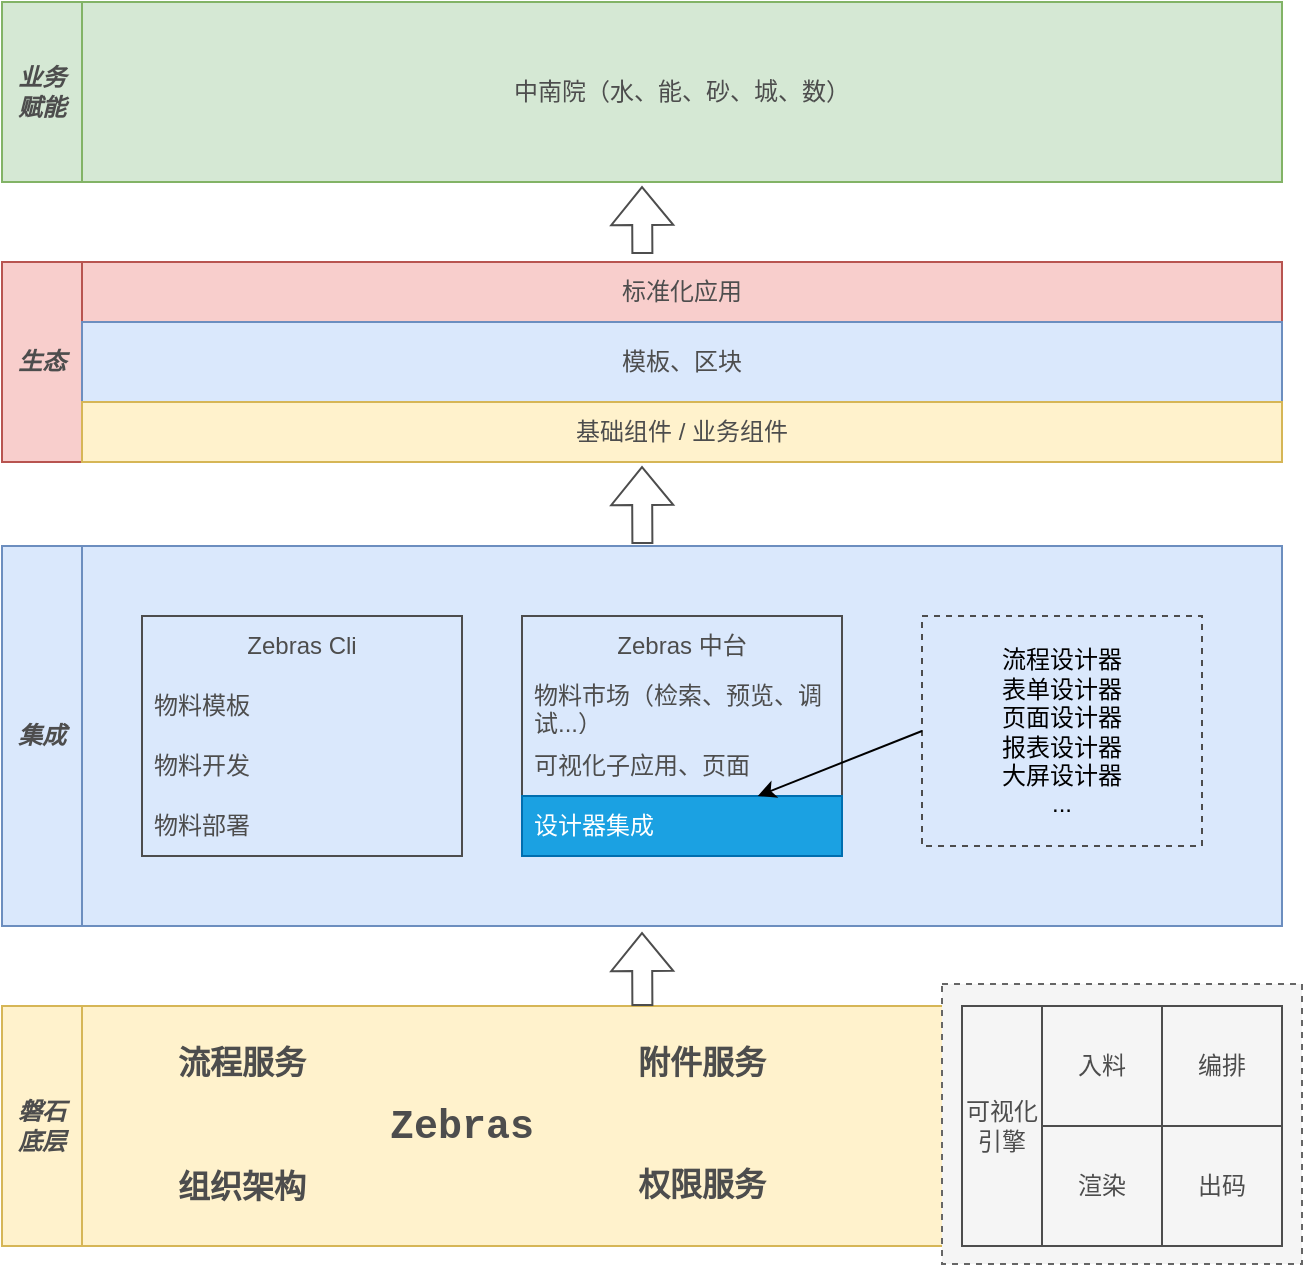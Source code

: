 <mxfile version="24.0.1" type="github">
  <diagram name="第 1 页" id="FYaY93_kECnBv3qDTOOK">
    <mxGraphModel dx="1195" dy="658" grid="1" gridSize="10" guides="1" tooltips="1" connect="1" arrows="1" fold="1" page="1" pageScale="1" pageWidth="827" pageHeight="1169" math="0" shadow="0">
      <root>
        <mxCell id="0" />
        <mxCell id="1" parent="0" />
        <mxCell id="-Rb-8ywxMS3bpJXiGhbe-8" value="" style="rounded=0;whiteSpace=wrap;html=1;shadow=0;glass=0;swimlaneLine=0;fillColor=#dae8fc;strokeColor=#6c8ebf;fontColor=#4D4D4D;textShadow=0;" parent="1" vertex="1">
          <mxGeometry x="160" y="560" width="600" height="190" as="geometry" />
        </mxCell>
        <mxCell id="-Rb-8ywxMS3bpJXiGhbe-6" value="" style="rounded=0;whiteSpace=wrap;html=1;shadow=0;glass=0;swimlaneLine=0;fillColor=#fff2cc;strokeColor=#d6b656;fontColor=#4D4D4D;textShadow=0;" parent="1" vertex="1">
          <mxGeometry x="160" y="790" width="600" height="120" as="geometry" />
        </mxCell>
        <mxCell id="Svt1MzAUU_VGe3PN_ZE4-6" value="" style="rounded=0;whiteSpace=wrap;html=1;dashed=1;fillColor=#f5f5f5;fontColor=#4D4D4D;strokeColor=#666666;glass=0;shadow=0;swimlaneLine=0;textShadow=0;" parent="1" vertex="1">
          <mxGeometry x="590" y="779" width="180" height="140" as="geometry" />
        </mxCell>
        <mxCell id="-Rb-8ywxMS3bpJXiGhbe-7" value="磐石&lt;div&gt;底层&lt;/div&gt;" style="rounded=0;whiteSpace=wrap;html=1;shadow=0;glass=0;swimlaneLine=0;fillColor=#fff2cc;strokeColor=#d6b656;fontStyle=3;fontColor=#4D4D4D;textShadow=0;" parent="1" vertex="1">
          <mxGeometry x="120" y="790" width="40" height="120" as="geometry" />
        </mxCell>
        <mxCell id="-Rb-8ywxMS3bpJXiGhbe-9" value="集成" style="rounded=0;whiteSpace=wrap;html=1;shadow=0;glass=0;swimlaneLine=0;fillColor=#dae8fc;strokeColor=#6c8ebf;fontStyle=3;fontColor=#4D4D4D;textShadow=0;" parent="1" vertex="1">
          <mxGeometry x="120" y="560" width="40" height="190" as="geometry" />
        </mxCell>
        <mxCell id="-Rb-8ywxMS3bpJXiGhbe-11" value="" style="rounded=0;whiteSpace=wrap;html=1;shadow=0;glass=0;swimlaneLine=0;fontColor=#4D4D4D;textShadow=0;" parent="1" vertex="1">
          <mxGeometry x="160" y="418" width="600" height="100" as="geometry" />
        </mxCell>
        <mxCell id="-Rb-8ywxMS3bpJXiGhbe-12" value="生态" style="rounded=0;whiteSpace=wrap;html=1;shadow=0;glass=0;swimlaneLine=0;fillColor=#f8cecc;strokeColor=#b85450;fontStyle=3;fontColor=#4D4D4D;textShadow=0;" parent="1" vertex="1">
          <mxGeometry x="120" y="418" width="40" height="100" as="geometry" />
        </mxCell>
        <mxCell id="-Rb-8ywxMS3bpJXiGhbe-13" value="中南院（水、能、砂、城、数）" style="rounded=0;whiteSpace=wrap;html=1;shadow=0;glass=0;swimlaneLine=0;fillColor=#d5e8d4;strokeColor=#82b366;fontColor=#4D4D4D;textShadow=0;" parent="1" vertex="1">
          <mxGeometry x="160" y="288" width="600" height="90" as="geometry" />
        </mxCell>
        <mxCell id="-Rb-8ywxMS3bpJXiGhbe-14" value="业务&lt;div&gt;赋能&lt;/div&gt;" style="rounded=0;whiteSpace=wrap;html=1;shadow=0;glass=0;swimlaneLine=0;fillColor=#d5e8d4;strokeColor=#82b366;fontStyle=3;fontColor=#4D4D4D;textShadow=0;" parent="1" vertex="1">
          <mxGeometry x="120" y="288" width="40" height="90" as="geometry" />
        </mxCell>
        <mxCell id="-Rb-8ywxMS3bpJXiGhbe-17" value="Zebras" style="text;html=1;align=center;verticalAlign=middle;whiteSpace=wrap;rounded=0;fontStyle=1;fontSize=20;fontFamily=Courier New;shadow=0;glass=0;swimlaneLine=0;fontColor=#4D4D4D;textShadow=0;" parent="1" vertex="1">
          <mxGeometry x="310" y="835.75" width="80" height="28.5" as="geometry" />
        </mxCell>
        <mxCell id="-Rb-8ywxMS3bpJXiGhbe-23" value="编排" style="rounded=0;whiteSpace=wrap;html=1;shadow=0;glass=0;swimlaneLine=0;fillColor=none;fontColor=#4D4D4D;strokeColor=#4D4D4D;textShadow=0;" parent="1" vertex="1">
          <mxGeometry x="700" y="790" width="60" height="60" as="geometry" />
        </mxCell>
        <mxCell id="-Rb-8ywxMS3bpJXiGhbe-24" value="出码" style="rounded=0;whiteSpace=wrap;html=1;shadow=0;glass=0;swimlaneLine=0;fillColor=none;fontColor=#4D4D4D;strokeColor=#4D4D4D;textShadow=0;" parent="1" vertex="1">
          <mxGeometry x="700" y="850" width="60" height="60" as="geometry" />
        </mxCell>
        <mxCell id="-Rb-8ywxMS3bpJXiGhbe-25" value="入料" style="rounded=0;whiteSpace=wrap;html=1;shadow=0;glass=0;swimlaneLine=0;fillColor=none;fontColor=#4D4D4D;strokeColor=#4D4D4D;textShadow=0;" parent="1" vertex="1">
          <mxGeometry x="640" y="790" width="60" height="60" as="geometry" />
        </mxCell>
        <mxCell id="-Rb-8ywxMS3bpJXiGhbe-26" value="渲染" style="rounded=0;whiteSpace=wrap;html=1;shadow=0;glass=0;swimlaneLine=0;fillColor=none;fontColor=#4D4D4D;strokeColor=#4D4D4D;textShadow=0;" parent="1" vertex="1">
          <mxGeometry x="640" y="850" width="60" height="60" as="geometry" />
        </mxCell>
        <mxCell id="-Rb-8ywxMS3bpJXiGhbe-27" value="可视化引擎" style="rounded=0;whiteSpace=wrap;html=1;shadow=0;glass=0;swimlaneLine=0;fillColor=none;fontColor=#4D4D4D;strokeColor=#4D4D4D;textShadow=0;" parent="1" vertex="1">
          <mxGeometry x="600" y="790" width="40" height="120" as="geometry" />
        </mxCell>
        <mxCell id="-Rb-8ywxMS3bpJXiGhbe-29" value="" style="rounded=0;whiteSpace=wrap;html=1;shadow=0;glass=0;swimlaneLine=0;fillColor=none;fontColor=#4D4D4D;strokeColor=#4D4D4D;textShadow=0;" parent="1" vertex="1">
          <mxGeometry x="640" y="790" width="120" height="120" as="geometry" />
        </mxCell>
        <mxCell id="-Rb-8ywxMS3bpJXiGhbe-30" value="Zebras Cli" style="swimlane;fontStyle=0;childLayout=stackLayout;horizontal=1;startSize=30;horizontalStack=0;resizeParent=1;resizeParentMax=0;resizeLast=0;collapsible=1;marginBottom=0;whiteSpace=wrap;html=1;shadow=0;glass=0;rounded=0;swimlaneLine=0;fontColor=#4D4D4D;fillColor=none;strokeColor=#4D4D4D;textShadow=0;" parent="1" vertex="1">
          <mxGeometry x="190" y="595" width="160" height="120" as="geometry">
            <mxRectangle x="180" y="540" width="60" height="30" as="alternateBounds" />
          </mxGeometry>
        </mxCell>
        <mxCell id="-Rb-8ywxMS3bpJXiGhbe-31" value="物料模板" style="text;strokeColor=none;fillColor=none;align=left;verticalAlign=middle;spacingLeft=4;spacingRight=4;overflow=hidden;points=[[0,0.5],[1,0.5]];portConstraint=eastwest;rotatable=0;whiteSpace=wrap;html=1;shadow=0;glass=0;rounded=0;swimlaneLine=0;fontColor=#4D4D4D;textShadow=0;" parent="-Rb-8ywxMS3bpJXiGhbe-30" vertex="1">
          <mxGeometry y="30" width="160" height="30" as="geometry" />
        </mxCell>
        <mxCell id="-Rb-8ywxMS3bpJXiGhbe-32" value="物料开发" style="text;strokeColor=none;fillColor=none;align=left;verticalAlign=middle;spacingLeft=4;spacingRight=4;overflow=hidden;points=[[0,0.5],[1,0.5]];portConstraint=eastwest;rotatable=0;whiteSpace=wrap;html=1;shadow=0;glass=0;rounded=0;swimlaneLine=0;fontColor=#4D4D4D;textShadow=0;" parent="-Rb-8ywxMS3bpJXiGhbe-30" vertex="1">
          <mxGeometry y="60" width="160" height="30" as="geometry" />
        </mxCell>
        <mxCell id="-Rb-8ywxMS3bpJXiGhbe-33" value="物料部署" style="text;strokeColor=none;fillColor=none;align=left;verticalAlign=middle;spacingLeft=4;spacingRight=4;overflow=hidden;points=[[0,0.5],[1,0.5]];portConstraint=eastwest;rotatable=0;whiteSpace=wrap;html=1;shadow=0;glass=0;rounded=0;swimlaneLine=0;fontColor=#4D4D4D;textShadow=0;" parent="-Rb-8ywxMS3bpJXiGhbe-30" vertex="1">
          <mxGeometry y="90" width="160" height="30" as="geometry" />
        </mxCell>
        <mxCell id="-Rb-8ywxMS3bpJXiGhbe-34" value="Zebras 中台" style="swimlane;fontStyle=0;childLayout=stackLayout;horizontal=1;startSize=30;horizontalStack=0;resizeParent=1;resizeParentMax=0;resizeLast=0;collapsible=1;marginBottom=0;whiteSpace=wrap;html=1;shadow=0;glass=0;rounded=0;swimlaneLine=0;fontColor=#4D4D4D;fillColor=none;strokeColor=#4D4D4D;textShadow=0;" parent="1" vertex="1">
          <mxGeometry x="380" y="595" width="160" height="120" as="geometry">
            <mxRectangle x="160" y="570" width="60" height="30" as="alternateBounds" />
          </mxGeometry>
        </mxCell>
        <mxCell id="-Rb-8ywxMS3bpJXiGhbe-35" value="物料市场（检索、预览、调试...）" style="text;strokeColor=none;fillColor=none;align=left;verticalAlign=middle;spacingLeft=4;spacingRight=4;overflow=hidden;points=[[0,0.5],[1,0.5]];portConstraint=eastwest;rotatable=0;whiteSpace=wrap;html=1;shadow=0;glass=0;rounded=0;swimlaneLine=0;fontColor=#4D4D4D;textShadow=0;" parent="-Rb-8ywxMS3bpJXiGhbe-34" vertex="1">
          <mxGeometry y="30" width="160" height="30" as="geometry" />
        </mxCell>
        <mxCell id="-Rb-8ywxMS3bpJXiGhbe-36" value="可视化子应用、页面" style="text;strokeColor=none;fillColor=none;align=left;verticalAlign=middle;spacingLeft=4;spacingRight=4;overflow=hidden;points=[[0,0.5],[1,0.5]];portConstraint=eastwest;rotatable=0;whiteSpace=wrap;html=1;shadow=0;glass=0;rounded=0;swimlaneLine=0;fontColor=#4D4D4D;textShadow=0;" parent="-Rb-8ywxMS3bpJXiGhbe-34" vertex="1">
          <mxGeometry y="60" width="160" height="30" as="geometry" />
        </mxCell>
        <mxCell id="-Rb-8ywxMS3bpJXiGhbe-37" value="设计器集成" style="text;strokeColor=#006EAF;fillColor=#1ba1e2;align=left;verticalAlign=middle;spacingLeft=4;spacingRight=4;overflow=hidden;points=[[0,0.5],[1,0.5]];portConstraint=eastwest;rotatable=0;whiteSpace=wrap;html=1;shadow=0;glass=0;rounded=0;swimlaneLine=0;textShadow=0;fontColor=#ffffff;" parent="-Rb-8ywxMS3bpJXiGhbe-34" vertex="1">
          <mxGeometry y="90" width="160" height="30" as="geometry" />
        </mxCell>
        <mxCell id="-Rb-8ywxMS3bpJXiGhbe-42" value="标准化应用" style="rounded=0;whiteSpace=wrap;html=1;shadow=0;glass=0;swimlaneLine=0;fillColor=#f8cecc;strokeColor=#b85450;fontColor=#4D4D4D;textShadow=0;" parent="1" vertex="1">
          <mxGeometry x="160" y="418" width="600" height="30" as="geometry" />
        </mxCell>
        <mxCell id="-Rb-8ywxMS3bpJXiGhbe-43" value="模板、区块" style="rounded=0;whiteSpace=wrap;html=1;shadow=0;glass=0;swimlaneLine=0;fillColor=#dae8fc;strokeColor=#6c8ebf;fontColor=#4D4D4D;textShadow=0;" parent="1" vertex="1">
          <mxGeometry x="160" y="448" width="600" height="40" as="geometry" />
        </mxCell>
        <mxCell id="-Rb-8ywxMS3bpJXiGhbe-44" value="基础组件 / 业务组件" style="rounded=0;whiteSpace=wrap;html=1;shadow=0;glass=0;swimlaneLine=0;fillColor=#fff2cc;strokeColor=#d6b656;fontColor=#4D4D4D;textShadow=0;" parent="1" vertex="1">
          <mxGeometry x="160" y="488" width="600" height="30" as="geometry" />
        </mxCell>
        <mxCell id="Svt1MzAUU_VGe3PN_ZE4-9" value="" style="shape=flexArrow;endArrow=classic;html=1;rounded=0;exitX=0.467;exitY=0;exitDx=0;exitDy=0;exitPerimeter=0;fontColor=#4D4D4D;swimlaneLine=0;shadow=0;strokeColor=#4D4D4D;textShadow=0;" parent="1" edge="1">
          <mxGeometry width="50" height="50" relative="1" as="geometry">
            <mxPoint x="440.2" y="790" as="sourcePoint" />
            <mxPoint x="440" y="753" as="targetPoint" />
          </mxGeometry>
        </mxCell>
        <mxCell id="Svt1MzAUU_VGe3PN_ZE4-10" value="" style="shape=flexArrow;endArrow=classic;html=1;rounded=0;exitX=0.467;exitY=0;exitDx=0;exitDy=0;exitPerimeter=0;fontColor=#4D4D4D;swimlaneLine=0;shadow=0;strokeColor=#4D4D4D;textShadow=0;" parent="1" edge="1">
          <mxGeometry width="50" height="50" relative="1" as="geometry">
            <mxPoint x="440.2" y="559" as="sourcePoint" />
            <mxPoint x="440" y="520" as="targetPoint" />
          </mxGeometry>
        </mxCell>
        <mxCell id="Svt1MzAUU_VGe3PN_ZE4-11" value="" style="shape=flexArrow;endArrow=classic;html=1;rounded=0;exitX=0.467;exitY=0;exitDx=0;exitDy=0;exitPerimeter=0;fontColor=#4D4D4D;swimlaneLine=0;shadow=0;strokeColor=#4D4D4D;textShadow=0;" parent="1" edge="1">
          <mxGeometry width="50" height="50" relative="1" as="geometry">
            <mxPoint x="440.2" y="414" as="sourcePoint" />
            <mxPoint x="440" y="380" as="targetPoint" />
          </mxGeometry>
        </mxCell>
        <mxCell id="LXP4nIK77NE772-euZ1m-1" value="流程服务" style="text;html=1;align=center;verticalAlign=middle;whiteSpace=wrap;rounded=0;fontStyle=1;fontSize=16;fontFamily=Courier New;shadow=0;glass=0;swimlaneLine=0;fontColor=#4D4D4D;textShadow=0;" vertex="1" parent="1">
          <mxGeometry x="190" y="805.75" width="100" height="28.5" as="geometry" />
        </mxCell>
        <mxCell id="LXP4nIK77NE772-euZ1m-2" value="附件服务" style="text;html=1;align=center;verticalAlign=middle;whiteSpace=wrap;rounded=0;fontStyle=1;fontSize=16;fontFamily=Courier New;shadow=0;glass=0;swimlaneLine=0;fontColor=#4D4D4D;textShadow=0;" vertex="1" parent="1">
          <mxGeometry x="420" y="805.75" width="100" height="28.5" as="geometry" />
        </mxCell>
        <mxCell id="LXP4nIK77NE772-euZ1m-4" value="&lt;font style=&quot;font-size: 16px;&quot;&gt;权限服务&lt;/font&gt;" style="text;html=1;align=center;verticalAlign=middle;whiteSpace=wrap;rounded=0;fontStyle=1;fontSize=20;fontFamily=Courier New;shadow=0;glass=0;swimlaneLine=0;fontColor=#4D4D4D;textShadow=0;" vertex="1" parent="1">
          <mxGeometry x="420" y="864.25" width="100" height="28.5" as="geometry" />
        </mxCell>
        <mxCell id="LXP4nIK77NE772-euZ1m-5" value="&lt;span style=&quot;font-size: 16px;&quot;&gt;组织架构&lt;/span&gt;" style="text;html=1;align=center;verticalAlign=middle;whiteSpace=wrap;rounded=0;fontStyle=1;fontSize=20;fontFamily=Courier New;shadow=0;glass=0;swimlaneLine=0;fontColor=#4D4D4D;textShadow=0;" vertex="1" parent="1">
          <mxGeometry x="190" y="865.75" width="100" height="28.5" as="geometry" />
        </mxCell>
        <mxCell id="LXP4nIK77NE772-euZ1m-6" style="edgeStyle=orthogonalEdgeStyle;rounded=0;orthogonalLoop=1;jettySize=auto;html=1;exitX=0.5;exitY=1;exitDx=0;exitDy=0;" edge="1" parent="1" source="LXP4nIK77NE772-euZ1m-5" target="LXP4nIK77NE772-euZ1m-5">
          <mxGeometry relative="1" as="geometry" />
        </mxCell>
        <mxCell id="LXP4nIK77NE772-euZ1m-8" value="流程设计器&lt;div&gt;表单设计器&lt;br&gt;&lt;div&gt;页面设计器&lt;/div&gt;&lt;div&gt;报表设计器&lt;/div&gt;&lt;/div&gt;&lt;div&gt;大屏设计器&lt;/div&gt;&lt;div&gt;...&lt;/div&gt;" style="rounded=0;whiteSpace=wrap;html=1;fillColor=none;strokeColor=#4D4D4D;dashed=1;" vertex="1" parent="1">
          <mxGeometry x="580" y="595" width="140" height="115" as="geometry" />
        </mxCell>
        <mxCell id="LXP4nIK77NE772-euZ1m-9" value="" style="endArrow=classic;html=1;rounded=0;exitX=0;exitY=0.5;exitDx=0;exitDy=0;" edge="1" parent="1" source="LXP4nIK77NE772-euZ1m-8" target="-Rb-8ywxMS3bpJXiGhbe-37">
          <mxGeometry width="50" height="50" relative="1" as="geometry">
            <mxPoint x="540" y="710" as="sourcePoint" />
            <mxPoint x="590" y="660" as="targetPoint" />
          </mxGeometry>
        </mxCell>
      </root>
    </mxGraphModel>
  </diagram>
</mxfile>
